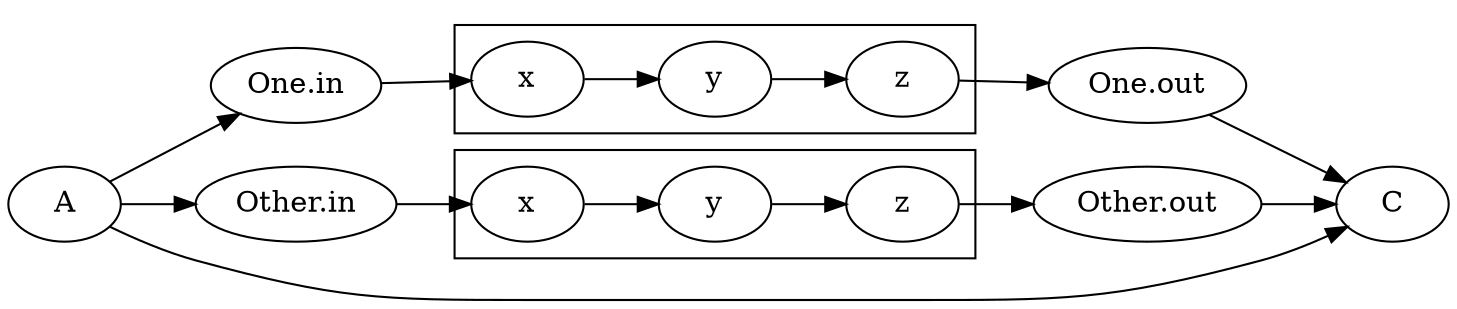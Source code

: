 digraph "graph" {
	rankdir=LR;

	"A"[ label="A" ];
	"C"[ label="C" ];
	"One.in"[ label="One.in" ];
	subgraph cluster_1 {
		"One:x"[ label="x" ];
		"One:y"[ label="y" ];
		"One:z"[ label="z" ];

		"One:x" -> "One:y";
		"One:y" -> "One:z";
	}
	"One.out"[ label="One.out" ];
	"Other.in"[ label="Other.in" ];
	subgraph cluster_2 {
		"Other:x"[ label="x" ];
		"Other:y"[ label="y" ];
		"Other:z"[ label="z" ];

		"Other:x" -> "Other:y";
		"Other:y" -> "Other:z";
	}
	"Other.out"[ label="Other.out" ];

	"A" -> "One.in";
	"One.in" -> "One:x";
	"One:z" -> "One.out";
	"One.out" -> "C";
	"A" -> "Other.in";
	"Other.in" -> "Other:x";
	"Other:z" -> "Other.out";
	"Other.out" -> "C";
	"A" -> "C";
}
